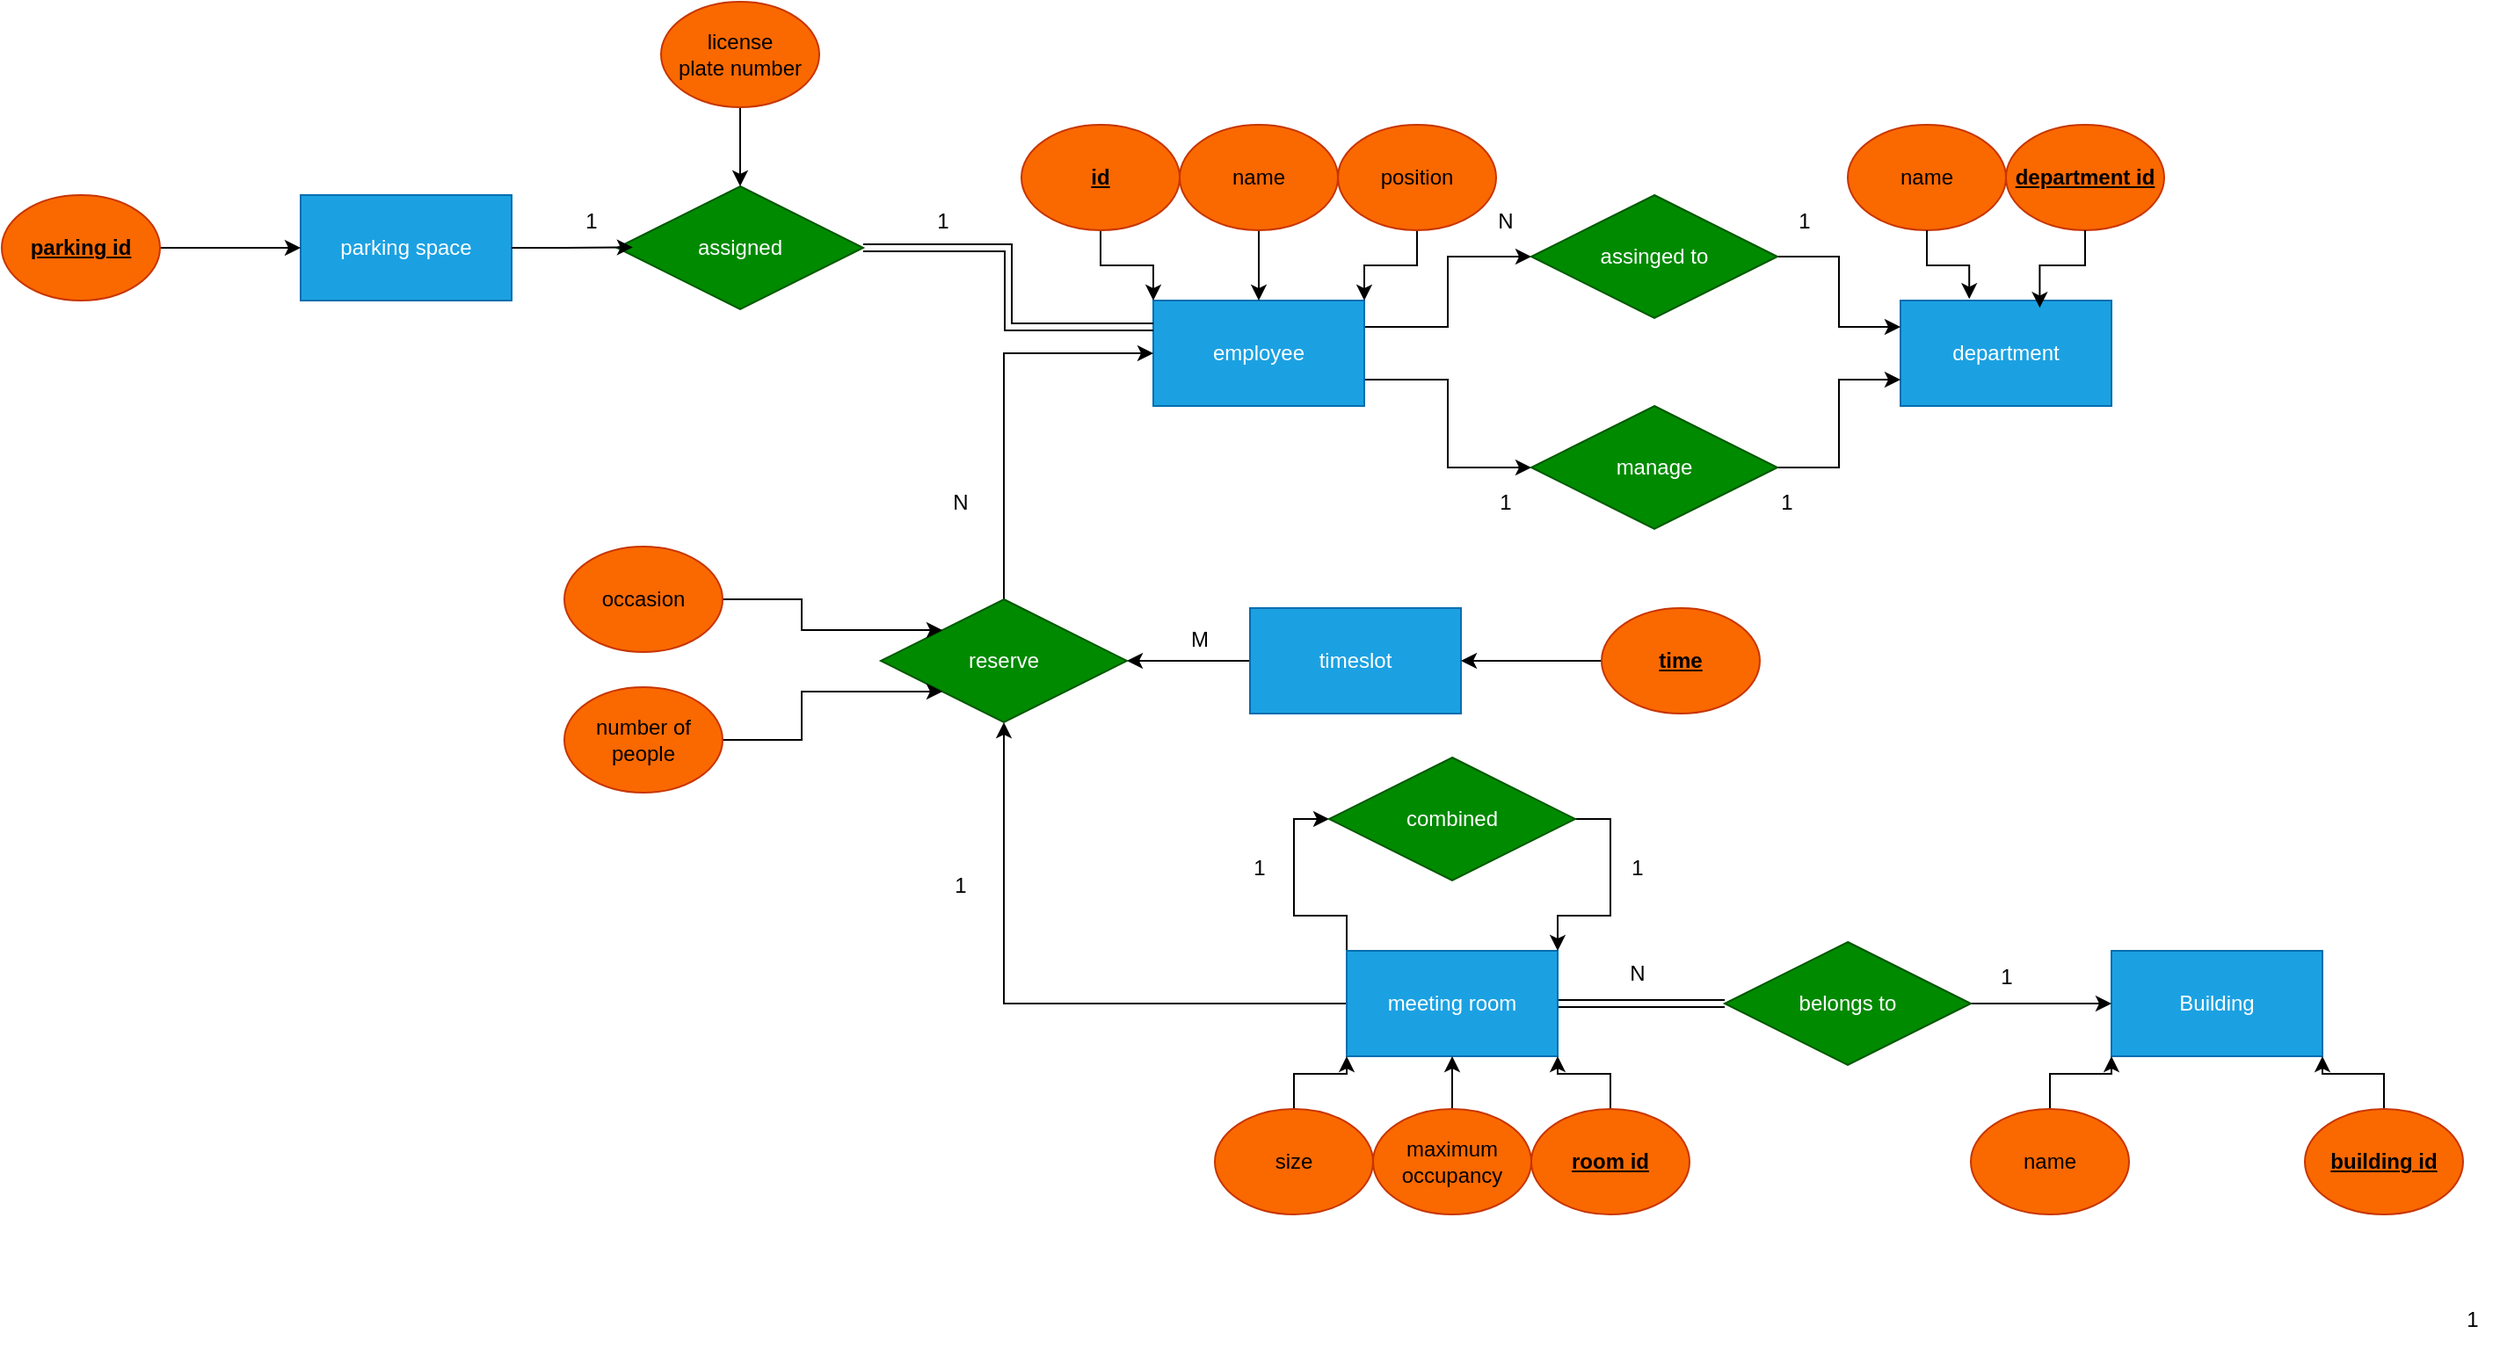 <mxfile version="24.7.16">
  <diagram name="Page-1" id="HEQ42el9gRAV6P8liQSS">
    <mxGraphModel dx="2047" dy="673" grid="0" gridSize="10" guides="1" tooltips="1" connect="1" arrows="1" fold="1" page="0" pageScale="1" pageWidth="850" pageHeight="1100" background="none" math="0" shadow="0">
      <root>
        <mxCell id="0" />
        <mxCell id="1" parent="0" />
        <mxCell id="to2_5-rWxqPi_KUKvAhx-20" style="edgeStyle=orthogonalEdgeStyle;rounded=0;orthogonalLoop=1;jettySize=auto;html=1;exitX=1;exitY=0.25;exitDx=0;exitDy=0;entryX=0;entryY=0.5;entryDx=0;entryDy=0;" parent="1" source="to2_5-rWxqPi_KUKvAhx-3" target="to2_5-rWxqPi_KUKvAhx-17" edge="1">
          <mxGeometry relative="1" as="geometry" />
        </mxCell>
        <mxCell id="to2_5-rWxqPi_KUKvAhx-23" style="edgeStyle=orthogonalEdgeStyle;rounded=0;orthogonalLoop=1;jettySize=auto;html=1;exitX=1;exitY=0.75;exitDx=0;exitDy=0;entryX=0;entryY=0.5;entryDx=0;entryDy=0;" parent="1" source="to2_5-rWxqPi_KUKvAhx-3" target="to2_5-rWxqPi_KUKvAhx-22" edge="1">
          <mxGeometry relative="1" as="geometry" />
        </mxCell>
        <mxCell id="to2_5-rWxqPi_KUKvAhx-3" value="&lt;div&gt;employee&lt;/div&gt;" style="rounded=0;whiteSpace=wrap;html=1;fillColor=#1ba1e2;fontColor=#ffffff;strokeColor=#006EAF;" parent="1" vertex="1">
          <mxGeometry x="35" y="310" width="120" height="60" as="geometry" />
        </mxCell>
        <mxCell id="to2_5-rWxqPi_KUKvAhx-9" style="edgeStyle=orthogonalEdgeStyle;rounded=0;orthogonalLoop=1;jettySize=auto;html=1;exitX=0.5;exitY=1;exitDx=0;exitDy=0;entryX=0;entryY=0;entryDx=0;entryDy=0;" parent="1" source="to2_5-rWxqPi_KUKvAhx-4" target="to2_5-rWxqPi_KUKvAhx-3" edge="1">
          <mxGeometry relative="1" as="geometry" />
        </mxCell>
        <mxCell id="to2_5-rWxqPi_KUKvAhx-4" value="&lt;div&gt;&lt;u&gt;&lt;b&gt;id&lt;/b&gt;&lt;/u&gt;&lt;/div&gt;" style="ellipse;whiteSpace=wrap;html=1;fillColor=#fa6800;fontColor=#000000;strokeColor=#C73500;" parent="1" vertex="1">
          <mxGeometry x="-40" y="210" width="90" height="60" as="geometry" />
        </mxCell>
        <mxCell id="to2_5-rWxqPi_KUKvAhx-8" style="edgeStyle=orthogonalEdgeStyle;rounded=0;orthogonalLoop=1;jettySize=auto;html=1;exitX=0.5;exitY=1;exitDx=0;exitDy=0;entryX=0.5;entryY=0;entryDx=0;entryDy=0;" parent="1" source="to2_5-rWxqPi_KUKvAhx-5" target="to2_5-rWxqPi_KUKvAhx-3" edge="1">
          <mxGeometry relative="1" as="geometry" />
        </mxCell>
        <mxCell id="to2_5-rWxqPi_KUKvAhx-5" value="&lt;div&gt;name&lt;/div&gt;" style="ellipse;whiteSpace=wrap;html=1;fillColor=#fa6800;fontColor=#000000;strokeColor=#C73500;" parent="1" vertex="1">
          <mxGeometry x="50" y="210" width="90" height="60" as="geometry" />
        </mxCell>
        <mxCell id="to2_5-rWxqPi_KUKvAhx-7" style="edgeStyle=orthogonalEdgeStyle;rounded=0;orthogonalLoop=1;jettySize=auto;html=1;exitX=0.5;exitY=1;exitDx=0;exitDy=0;entryX=1;entryY=0;entryDx=0;entryDy=0;" parent="1" source="to2_5-rWxqPi_KUKvAhx-6" target="to2_5-rWxqPi_KUKvAhx-3" edge="1">
          <mxGeometry relative="1" as="geometry" />
        </mxCell>
        <mxCell id="to2_5-rWxqPi_KUKvAhx-6" value="&lt;div&gt;position&lt;/div&gt;" style="ellipse;whiteSpace=wrap;html=1;fillColor=#fa6800;fontColor=#000000;strokeColor=#C73500;" parent="1" vertex="1">
          <mxGeometry x="140" y="210" width="90" height="60" as="geometry" />
        </mxCell>
        <mxCell id="to2_5-rWxqPi_KUKvAhx-10" value="department" style="rounded=0;whiteSpace=wrap;html=1;fillColor=#1ba1e2;strokeColor=#006EAF;fontColor=#ffffff;" parent="1" vertex="1">
          <mxGeometry x="460" y="310" width="120" height="60" as="geometry" />
        </mxCell>
        <mxCell id="to2_5-rWxqPi_KUKvAhx-11" value="&lt;div&gt;name&lt;/div&gt;" style="ellipse;whiteSpace=wrap;html=1;fillColor=#fa6800;fontColor=#000000;strokeColor=#C73500;" parent="1" vertex="1">
          <mxGeometry x="430" y="210" width="90" height="60" as="geometry" />
        </mxCell>
        <mxCell id="to2_5-rWxqPi_KUKvAhx-12" value="&lt;div align=&quot;center&quot;&gt;&lt;b&gt;&lt;u&gt;department id&lt;/u&gt;&lt;br&gt;&lt;/b&gt;&lt;/div&gt;" style="ellipse;whiteSpace=wrap;html=1;fillColor=#fa6800;fontColor=#000000;strokeColor=#C73500;" parent="1" vertex="1">
          <mxGeometry x="520" y="210" width="90" height="60" as="geometry" />
        </mxCell>
        <mxCell id="to2_5-rWxqPi_KUKvAhx-15" style="edgeStyle=orthogonalEdgeStyle;rounded=0;orthogonalLoop=1;jettySize=auto;html=1;exitX=0.5;exitY=1;exitDx=0;exitDy=0;entryX=0.326;entryY=-0.014;entryDx=0;entryDy=0;entryPerimeter=0;" parent="1" source="to2_5-rWxqPi_KUKvAhx-11" target="to2_5-rWxqPi_KUKvAhx-10" edge="1">
          <mxGeometry relative="1" as="geometry" />
        </mxCell>
        <mxCell id="to2_5-rWxqPi_KUKvAhx-16" style="edgeStyle=orthogonalEdgeStyle;rounded=0;orthogonalLoop=1;jettySize=auto;html=1;exitX=0.5;exitY=1;exitDx=0;exitDy=0;entryX=0.66;entryY=0.069;entryDx=0;entryDy=0;entryPerimeter=0;" parent="1" source="to2_5-rWxqPi_KUKvAhx-12" target="to2_5-rWxqPi_KUKvAhx-10" edge="1">
          <mxGeometry relative="1" as="geometry" />
        </mxCell>
        <mxCell id="to2_5-rWxqPi_KUKvAhx-21" style="edgeStyle=orthogonalEdgeStyle;rounded=0;orthogonalLoop=1;jettySize=auto;html=1;exitX=1;exitY=0.5;exitDx=0;exitDy=0;entryX=0;entryY=0.25;entryDx=0;entryDy=0;" parent="1" source="to2_5-rWxqPi_KUKvAhx-17" target="to2_5-rWxqPi_KUKvAhx-10" edge="1">
          <mxGeometry relative="1" as="geometry" />
        </mxCell>
        <mxCell id="to2_5-rWxqPi_KUKvAhx-17" value="assinged to" style="rhombus;whiteSpace=wrap;html=1;fillColor=#008a00;fontColor=#ffffff;strokeColor=#005700;" parent="1" vertex="1">
          <mxGeometry x="250" y="250" width="140" height="70" as="geometry" />
        </mxCell>
        <mxCell id="to2_5-rWxqPi_KUKvAhx-24" style="edgeStyle=orthogonalEdgeStyle;rounded=0;orthogonalLoop=1;jettySize=auto;html=1;exitX=1;exitY=0.5;exitDx=0;exitDy=0;entryX=0;entryY=0.75;entryDx=0;entryDy=0;" parent="1" source="to2_5-rWxqPi_KUKvAhx-22" target="to2_5-rWxqPi_KUKvAhx-10" edge="1">
          <mxGeometry relative="1" as="geometry" />
        </mxCell>
        <mxCell id="to2_5-rWxqPi_KUKvAhx-22" value="manage" style="rhombus;whiteSpace=wrap;html=1;fillColor=#008a00;fontColor=#ffffff;strokeColor=#005700;" parent="1" vertex="1">
          <mxGeometry x="250" y="370" width="140" height="70" as="geometry" />
        </mxCell>
        <mxCell id="to2_5-rWxqPi_KUKvAhx-25" value="N" style="text;html=1;align=center;verticalAlign=middle;resizable=0;points=[];autosize=1;strokeColor=none;fillColor=none;" parent="1" vertex="1">
          <mxGeometry x="220" y="250" width="30" height="30" as="geometry" />
        </mxCell>
        <mxCell id="to2_5-rWxqPi_KUKvAhx-26" value="1" style="text;html=1;align=center;verticalAlign=middle;resizable=0;points=[];autosize=1;strokeColor=none;fillColor=none;" parent="1" vertex="1">
          <mxGeometry x="390" y="250" width="30" height="30" as="geometry" />
        </mxCell>
        <mxCell id="to2_5-rWxqPi_KUKvAhx-27" value="1" style="text;html=1;align=center;verticalAlign=middle;resizable=0;points=[];autosize=1;strokeColor=none;fillColor=none;" parent="1" vertex="1">
          <mxGeometry x="220" y="410" width="30" height="30" as="geometry" />
        </mxCell>
        <mxCell id="to2_5-rWxqPi_KUKvAhx-28" value="1" style="text;html=1;align=center;verticalAlign=middle;resizable=0;points=[];autosize=1;strokeColor=none;fillColor=none;" parent="1" vertex="1">
          <mxGeometry x="380" y="410" width="30" height="30" as="geometry" />
        </mxCell>
        <mxCell id="to2_5-rWxqPi_KUKvAhx-44" style="edgeStyle=orthogonalEdgeStyle;rounded=0;orthogonalLoop=1;jettySize=auto;html=1;exitX=0;exitY=0;exitDx=0;exitDy=0;entryX=0;entryY=0.5;entryDx=0;entryDy=0;" parent="1" source="to2_5-rWxqPi_KUKvAhx-30" target="to2_5-rWxqPi_KUKvAhx-43" edge="1">
          <mxGeometry relative="1" as="geometry" />
        </mxCell>
        <mxCell id="to2_5-rWxqPi_KUKvAhx-64" style="edgeStyle=orthogonalEdgeStyle;shape=link;rounded=0;orthogonalLoop=1;jettySize=auto;html=1;exitX=1;exitY=0.5;exitDx=0;exitDy=0;entryX=0;entryY=0.5;entryDx=0;entryDy=0;" parent="1" source="to2_5-rWxqPi_KUKvAhx-30" target="to2_5-rWxqPi_KUKvAhx-58" edge="1">
          <mxGeometry relative="1" as="geometry" />
        </mxCell>
        <mxCell id="to2_5-rWxqPi_KUKvAhx-71" style="edgeStyle=orthogonalEdgeStyle;rounded=0;orthogonalLoop=1;jettySize=auto;html=1;exitX=0;exitY=0.5;exitDx=0;exitDy=0;entryX=0.5;entryY=1;entryDx=0;entryDy=0;" parent="1" source="to2_5-rWxqPi_KUKvAhx-30" target="to2_5-rWxqPi_KUKvAhx-69" edge="1">
          <mxGeometry relative="1" as="geometry" />
        </mxCell>
        <mxCell id="to2_5-rWxqPi_KUKvAhx-30" value="meeting room" style="rounded=0;whiteSpace=wrap;html=1;fillColor=#1ba1e2;strokeColor=#006EAF;fontColor=#ffffff;" parent="1" vertex="1">
          <mxGeometry x="145" y="680" width="120" height="60" as="geometry" />
        </mxCell>
        <mxCell id="to2_5-rWxqPi_KUKvAhx-37" style="edgeStyle=orthogonalEdgeStyle;rounded=0;orthogonalLoop=1;jettySize=auto;html=1;exitX=0.5;exitY=0;exitDx=0;exitDy=0;entryX=0;entryY=1;entryDx=0;entryDy=0;" parent="1" source="to2_5-rWxqPi_KUKvAhx-31" target="to2_5-rWxqPi_KUKvAhx-30" edge="1">
          <mxGeometry relative="1" as="geometry" />
        </mxCell>
        <mxCell id="to2_5-rWxqPi_KUKvAhx-31" value="size" style="ellipse;whiteSpace=wrap;html=1;fillColor=#fa6800;fontColor=#000000;strokeColor=#C73500;" parent="1" vertex="1">
          <mxGeometry x="70" y="770" width="90" height="60" as="geometry" />
        </mxCell>
        <mxCell id="to2_5-rWxqPi_KUKvAhx-36" style="edgeStyle=orthogonalEdgeStyle;rounded=0;orthogonalLoop=1;jettySize=auto;html=1;exitX=0.5;exitY=0;exitDx=0;exitDy=0;entryX=0.5;entryY=1;entryDx=0;entryDy=0;" parent="1" source="to2_5-rWxqPi_KUKvAhx-32" target="to2_5-rWxqPi_KUKvAhx-30" edge="1">
          <mxGeometry relative="1" as="geometry" />
        </mxCell>
        <mxCell id="to2_5-rWxqPi_KUKvAhx-32" value="&lt;div align=&quot;center&quot;&gt;maximum occupancy&lt;/div&gt;" style="ellipse;whiteSpace=wrap;html=1;fillColor=#fa6800;fontColor=#000000;strokeColor=#C73500;align=center;" parent="1" vertex="1">
          <mxGeometry x="160" y="770" width="90" height="60" as="geometry" />
        </mxCell>
        <mxCell id="to2_5-rWxqPi_KUKvAhx-42" style="edgeStyle=orthogonalEdgeStyle;rounded=0;orthogonalLoop=1;jettySize=auto;html=1;exitX=0.5;exitY=0;exitDx=0;exitDy=0;entryX=1;entryY=1;entryDx=0;entryDy=0;" parent="1" source="to2_5-rWxqPi_KUKvAhx-34" target="to2_5-rWxqPi_KUKvAhx-30" edge="1">
          <mxGeometry relative="1" as="geometry" />
        </mxCell>
        <mxCell id="to2_5-rWxqPi_KUKvAhx-34" value="&lt;u&gt;&lt;b&gt;room id&lt;/b&gt;&lt;i&gt;&lt;br&gt;&lt;/i&gt;&lt;/u&gt;" style="ellipse;whiteSpace=wrap;html=1;fillColor=#fa6800;fontColor=#000000;strokeColor=#C73500;" parent="1" vertex="1">
          <mxGeometry x="250" y="770" width="90" height="60" as="geometry" />
        </mxCell>
        <mxCell id="to2_5-rWxqPi_KUKvAhx-46" style="edgeStyle=orthogonalEdgeStyle;rounded=0;orthogonalLoop=1;jettySize=auto;html=1;exitX=1;exitY=0.5;exitDx=0;exitDy=0;entryX=1;entryY=0;entryDx=0;entryDy=0;" parent="1" source="to2_5-rWxqPi_KUKvAhx-43" target="to2_5-rWxqPi_KUKvAhx-30" edge="1">
          <mxGeometry relative="1" as="geometry" />
        </mxCell>
        <mxCell id="to2_5-rWxqPi_KUKvAhx-43" value="combined" style="rhombus;whiteSpace=wrap;html=1;fillColor=#008a00;fontColor=#ffffff;strokeColor=#005700;" parent="1" vertex="1">
          <mxGeometry x="135" y="570" width="140" height="70" as="geometry" />
        </mxCell>
        <mxCell id="to2_5-rWxqPi_KUKvAhx-47" value="1" style="text;html=1;align=center;verticalAlign=middle;resizable=0;points=[];autosize=1;strokeColor=none;fillColor=none;" parent="1" vertex="1">
          <mxGeometry x="770" y="875" width="30" height="30" as="geometry" />
        </mxCell>
        <mxCell id="to2_5-rWxqPi_KUKvAhx-49" value="1" style="text;html=1;align=center;verticalAlign=middle;resizable=0;points=[];autosize=1;strokeColor=none;fillColor=none;" parent="1" vertex="1">
          <mxGeometry x="295" y="618" width="30" height="30" as="geometry" />
        </mxCell>
        <mxCell id="to2_5-rWxqPi_KUKvAhx-50" value="&lt;div&gt;Building&lt;/div&gt;" style="rounded=0;whiteSpace=wrap;html=1;fillColor=#1ba1e2;strokeColor=#006EAF;fontColor=#ffffff;" parent="1" vertex="1">
          <mxGeometry x="580" y="680" width="120" height="60" as="geometry" />
        </mxCell>
        <mxCell id="to2_5-rWxqPi_KUKvAhx-52" style="edgeStyle=orthogonalEdgeStyle;rounded=0;orthogonalLoop=1;jettySize=auto;html=1;exitX=0.5;exitY=0;exitDx=0;exitDy=0;entryX=0;entryY=1;entryDx=0;entryDy=0;" parent="1" source="to2_5-rWxqPi_KUKvAhx-51" target="to2_5-rWxqPi_KUKvAhx-50" edge="1">
          <mxGeometry relative="1" as="geometry" />
        </mxCell>
        <mxCell id="to2_5-rWxqPi_KUKvAhx-51" value="&lt;div&gt;name&lt;/div&gt;" style="ellipse;whiteSpace=wrap;html=1;fillColor=#fa6800;fontColor=#000000;strokeColor=#C73500;" parent="1" vertex="1">
          <mxGeometry x="500" y="770" width="90" height="60" as="geometry" />
        </mxCell>
        <mxCell id="to2_5-rWxqPi_KUKvAhx-54" style="edgeStyle=orthogonalEdgeStyle;rounded=0;orthogonalLoop=1;jettySize=auto;html=1;exitX=0.5;exitY=0;exitDx=0;exitDy=0;entryX=1;entryY=1;entryDx=0;entryDy=0;" parent="1" source="to2_5-rWxqPi_KUKvAhx-53" target="to2_5-rWxqPi_KUKvAhx-50" edge="1">
          <mxGeometry relative="1" as="geometry" />
        </mxCell>
        <mxCell id="to2_5-rWxqPi_KUKvAhx-53" value="&lt;u&gt;&lt;b&gt;building id&lt;/b&gt;&lt;br&gt;&lt;/u&gt;" style="ellipse;whiteSpace=wrap;html=1;fillColor=#fa6800;fontColor=#000000;strokeColor=#C73500;" parent="1" vertex="1">
          <mxGeometry x="690" y="770" width="90" height="60" as="geometry" />
        </mxCell>
        <mxCell id="to2_5-rWxqPi_KUKvAhx-60" style="edgeStyle=orthogonalEdgeStyle;rounded=0;orthogonalLoop=1;jettySize=auto;html=1;exitX=1;exitY=0.5;exitDx=0;exitDy=0;entryX=0;entryY=0.5;entryDx=0;entryDy=0;" parent="1" source="to2_5-rWxqPi_KUKvAhx-58" target="to2_5-rWxqPi_KUKvAhx-50" edge="1">
          <mxGeometry relative="1" as="geometry" />
        </mxCell>
        <mxCell id="to2_5-rWxqPi_KUKvAhx-58" value="&lt;div&gt;belongs to&lt;/div&gt;" style="rhombus;whiteSpace=wrap;html=1;fillColor=#008a00;fontColor=#ffffff;strokeColor=#005700;" parent="1" vertex="1">
          <mxGeometry x="360" y="675" width="140" height="70" as="geometry" />
        </mxCell>
        <mxCell id="to2_5-rWxqPi_KUKvAhx-61" value="N" style="text;html=1;align=center;verticalAlign=middle;resizable=0;points=[];autosize=1;strokeColor=none;fillColor=none;" parent="1" vertex="1">
          <mxGeometry x="295" y="678" width="30" height="30" as="geometry" />
        </mxCell>
        <mxCell id="to2_5-rWxqPi_KUKvAhx-62" value="&lt;div&gt;1&lt;/div&gt;" style="text;html=1;align=center;verticalAlign=middle;resizable=0;points=[];autosize=1;strokeColor=none;fillColor=none;" parent="1" vertex="1">
          <mxGeometry x="505" y="680" width="30" height="30" as="geometry" />
        </mxCell>
        <mxCell id="to2_5-rWxqPi_KUKvAhx-73" value="" style="edgeStyle=orthogonalEdgeStyle;rounded=0;orthogonalLoop=1;jettySize=auto;html=1;" parent="1" source="to2_5-rWxqPi_KUKvAhx-66" target="to2_5-rWxqPi_KUKvAhx-69" edge="1">
          <mxGeometry relative="1" as="geometry" />
        </mxCell>
        <mxCell id="to2_5-rWxqPi_KUKvAhx-66" value="timeslot" style="rounded=0;whiteSpace=wrap;html=1;fillColor=#1ba1e2;strokeColor=#006EAF;fontColor=#ffffff;" parent="1" vertex="1">
          <mxGeometry x="90" y="485" width="120" height="60" as="geometry" />
        </mxCell>
        <mxCell id="to2_5-rWxqPi_KUKvAhx-68" style="edgeStyle=orthogonalEdgeStyle;rounded=0;orthogonalLoop=1;jettySize=auto;html=1;exitX=0;exitY=0.5;exitDx=0;exitDy=0;entryX=1;entryY=0.5;entryDx=0;entryDy=0;" parent="1" source="to2_5-rWxqPi_KUKvAhx-67" target="to2_5-rWxqPi_KUKvAhx-66" edge="1">
          <mxGeometry relative="1" as="geometry" />
        </mxCell>
        <mxCell id="to2_5-rWxqPi_KUKvAhx-67" value="&lt;u&gt;&lt;b&gt;time&lt;/b&gt;&lt;/u&gt;" style="ellipse;whiteSpace=wrap;html=1;fillColor=#fa6800;fontColor=#000000;strokeColor=#C73500;" parent="1" vertex="1">
          <mxGeometry x="290" y="485" width="90" height="60" as="geometry" />
        </mxCell>
        <mxCell id="to2_5-rWxqPi_KUKvAhx-72" style="edgeStyle=orthogonalEdgeStyle;rounded=0;orthogonalLoop=1;jettySize=auto;html=1;exitX=0.5;exitY=0;exitDx=0;exitDy=0;entryX=0;entryY=0.5;entryDx=0;entryDy=0;" parent="1" source="to2_5-rWxqPi_KUKvAhx-69" target="to2_5-rWxqPi_KUKvAhx-3" edge="1">
          <mxGeometry relative="1" as="geometry" />
        </mxCell>
        <mxCell id="to2_5-rWxqPi_KUKvAhx-69" value="reserve" style="rhombus;whiteSpace=wrap;html=1;fillColor=#008a00;fontColor=#ffffff;strokeColor=#005700;" parent="1" vertex="1">
          <mxGeometry x="-120" y="480" width="140" height="70" as="geometry" />
        </mxCell>
        <mxCell id="to2_5-rWxqPi_KUKvAhx-77" style="edgeStyle=orthogonalEdgeStyle;rounded=0;orthogonalLoop=1;jettySize=auto;html=1;exitX=1;exitY=0.5;exitDx=0;exitDy=0;entryX=0;entryY=0;entryDx=0;entryDy=0;" parent="1" source="to2_5-rWxqPi_KUKvAhx-74" target="to2_5-rWxqPi_KUKvAhx-69" edge="1">
          <mxGeometry relative="1" as="geometry" />
        </mxCell>
        <mxCell id="to2_5-rWxqPi_KUKvAhx-74" value="occasion" style="ellipse;whiteSpace=wrap;html=1;fillColor=#fa6800;fontColor=#000000;strokeColor=#C73500;" parent="1" vertex="1">
          <mxGeometry x="-300" y="450" width="90" height="60" as="geometry" />
        </mxCell>
        <mxCell id="to2_5-rWxqPi_KUKvAhx-76" style="edgeStyle=orthogonalEdgeStyle;rounded=0;orthogonalLoop=1;jettySize=auto;html=1;exitX=1;exitY=0.5;exitDx=0;exitDy=0;entryX=0;entryY=1;entryDx=0;entryDy=0;" parent="1" source="to2_5-rWxqPi_KUKvAhx-75" target="to2_5-rWxqPi_KUKvAhx-69" edge="1">
          <mxGeometry relative="1" as="geometry" />
        </mxCell>
        <mxCell id="to2_5-rWxqPi_KUKvAhx-75" value="number of people" style="ellipse;whiteSpace=wrap;html=1;fillColor=#fa6800;fontColor=#000000;strokeColor=#C73500;" parent="1" vertex="1">
          <mxGeometry x="-300" y="530" width="90" height="60" as="geometry" />
        </mxCell>
        <mxCell id="to2_5-rWxqPi_KUKvAhx-78" value="N" style="text;html=1;align=center;verticalAlign=middle;resizable=0;points=[];autosize=1;strokeColor=none;fillColor=none;" parent="1" vertex="1">
          <mxGeometry x="-90" y="410" width="30" height="30" as="geometry" />
        </mxCell>
        <mxCell id="to2_5-rWxqPi_KUKvAhx-79" value="1" style="text;html=1;align=center;verticalAlign=middle;resizable=0;points=[];autosize=1;strokeColor=none;fillColor=none;" parent="1" vertex="1">
          <mxGeometry x="-90" y="628" width="30" height="30" as="geometry" />
        </mxCell>
        <mxCell id="to2_5-rWxqPi_KUKvAhx-80" value="M" style="text;html=1;align=center;verticalAlign=middle;resizable=0;points=[];autosize=1;strokeColor=none;fillColor=none;" parent="1" vertex="1">
          <mxGeometry x="47" y="490" width="27" height="26" as="geometry" />
        </mxCell>
        <mxCell id="to2_5-rWxqPi_KUKvAhx-81" value="&lt;div&gt;parking space&lt;/div&gt;" style="rounded=0;whiteSpace=wrap;html=1;fillColor=#1ba1e2;strokeColor=#006EAF;fontColor=#ffffff;" parent="1" vertex="1">
          <mxGeometry x="-450" y="250" width="120" height="60" as="geometry" />
        </mxCell>
        <mxCell id="to2_5-rWxqPi_KUKvAhx-91" style="edgeStyle=orthogonalEdgeStyle;rounded=0;orthogonalLoop=1;jettySize=auto;html=1;exitX=1;exitY=0.5;exitDx=0;exitDy=0;entryX=0;entryY=0.5;entryDx=0;entryDy=0;" parent="1" source="to2_5-rWxqPi_KUKvAhx-90" target="to2_5-rWxqPi_KUKvAhx-81" edge="1">
          <mxGeometry relative="1" as="geometry" />
        </mxCell>
        <mxCell id="to2_5-rWxqPi_KUKvAhx-90" value="&lt;u&gt;&lt;b&gt;parking id&lt;/b&gt;&lt;/u&gt;" style="ellipse;whiteSpace=wrap;html=1;fillColor=#fa6800;fontColor=#000000;strokeColor=#C73500;" parent="1" vertex="1">
          <mxGeometry x="-620" y="250" width="90" height="60" as="geometry" />
        </mxCell>
        <mxCell id="to2_5-rWxqPi_KUKvAhx-98" style="edgeStyle=orthogonalEdgeStyle;shape=link;rounded=0;orthogonalLoop=1;jettySize=auto;html=1;exitX=1;exitY=0.5;exitDx=0;exitDy=0;entryX=0;entryY=0.25;entryDx=0;entryDy=0;" parent="1" source="to2_5-rWxqPi_KUKvAhx-92" target="to2_5-rWxqPi_KUKvAhx-3" edge="1">
          <mxGeometry relative="1" as="geometry" />
        </mxCell>
        <mxCell id="to2_5-rWxqPi_KUKvAhx-92" value="assigned" style="rhombus;whiteSpace=wrap;html=1;fillColor=#008a00;fontColor=#ffffff;strokeColor=#005700;" parent="1" vertex="1">
          <mxGeometry x="-270" y="245" width="140" height="70" as="geometry" />
        </mxCell>
        <mxCell id="to2_5-rWxqPi_KUKvAhx-94" style="edgeStyle=orthogonalEdgeStyle;rounded=0;orthogonalLoop=1;jettySize=auto;html=1;exitX=1;exitY=0.5;exitDx=0;exitDy=0;entryX=0.064;entryY=0.496;entryDx=0;entryDy=0;entryPerimeter=0;" parent="1" source="to2_5-rWxqPi_KUKvAhx-81" target="to2_5-rWxqPi_KUKvAhx-92" edge="1">
          <mxGeometry relative="1" as="geometry" />
        </mxCell>
        <mxCell id="to2_5-rWxqPi_KUKvAhx-97" style="edgeStyle=orthogonalEdgeStyle;rounded=0;orthogonalLoop=1;jettySize=auto;html=1;exitX=0.5;exitY=1;exitDx=0;exitDy=0;entryX=0.5;entryY=0;entryDx=0;entryDy=0;" parent="1" source="to2_5-rWxqPi_KUKvAhx-96" target="to2_5-rWxqPi_KUKvAhx-92" edge="1">
          <mxGeometry relative="1" as="geometry" />
        </mxCell>
        <mxCell id="to2_5-rWxqPi_KUKvAhx-96" value="license&lt;br&gt;plate number" style="ellipse;whiteSpace=wrap;html=1;fillColor=#fa6800;fontColor=#000000;strokeColor=#C73500;" parent="1" vertex="1">
          <mxGeometry x="-245" y="140" width="90" height="60" as="geometry" />
        </mxCell>
        <mxCell id="to2_5-rWxqPi_KUKvAhx-99" value="&lt;div&gt;1&lt;/div&gt;" style="text;html=1;align=center;verticalAlign=middle;resizable=0;points=[];autosize=1;strokeColor=none;fillColor=none;" parent="1" vertex="1">
          <mxGeometry x="-300" y="250" width="30" height="30" as="geometry" />
        </mxCell>
        <mxCell id="to2_5-rWxqPi_KUKvAhx-100" value="1" style="text;html=1;align=center;verticalAlign=middle;resizable=0;points=[];autosize=1;strokeColor=none;fillColor=none;" parent="1" vertex="1">
          <mxGeometry x="-100" y="250" width="30" height="30" as="geometry" />
        </mxCell>
        <mxCell id="BqJsE_DbMubsySMXxJiO-1" value="1" style="text;html=1;align=center;verticalAlign=middle;resizable=0;points=[];autosize=1;strokeColor=none;fillColor=none;" vertex="1" parent="1">
          <mxGeometry x="80" y="618" width="30" height="30" as="geometry" />
        </mxCell>
      </root>
    </mxGraphModel>
  </diagram>
</mxfile>
